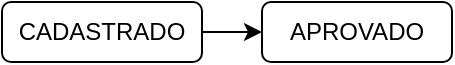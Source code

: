 <mxfile version="12.1.5" type="device" pages="1"><diagram id="PXaXSXEJWy3et4vzHvVc" name="Page-1"><mxGraphModel dx="868" dy="465" grid="1" gridSize="10" guides="1" tooltips="1" connect="1" arrows="1" fold="1" page="1" pageScale="1" pageWidth="827" pageHeight="1169" math="0" shadow="0"><root><mxCell id="0"/><mxCell id="1" parent="0"/><mxCell id="QHriknqB290uG-yRRA6V-16" style="edgeStyle=orthogonalEdgeStyle;rounded=1;orthogonalLoop=1;jettySize=auto;html=1;exitX=1;exitY=0.5;exitDx=0;exitDy=0;entryX=0;entryY=0.5;entryDx=0;entryDy=0;" edge="1" parent="1" source="QHriknqB290uG-yRRA6V-1" target="QHriknqB290uG-yRRA6V-3"><mxGeometry relative="1" as="geometry"/></mxCell><mxCell id="QHriknqB290uG-yRRA6V-1" value="CADASTRADO" style="rounded=1;whiteSpace=wrap;html=1;" vertex="1" parent="1"><mxGeometry x="20" y="60" width="100" height="30" as="geometry"/></mxCell><mxCell id="QHriknqB290uG-yRRA6V-3" value="APROVADO" style="rounded=1;whiteSpace=wrap;html=1;" vertex="1" parent="1"><mxGeometry x="150" y="60" width="95" height="30" as="geometry"/></mxCell></root></mxGraphModel></diagram></mxfile>